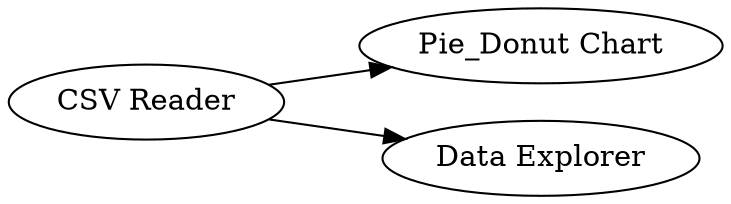 digraph {
	"3028864682250506743_17" [label="Pie_Donut Chart"]
	"3028864682250506743_15" [label="Data Explorer"]
	"3028864682250506743_3" [label="CSV Reader"]
	"3028864682250506743_3" -> "3028864682250506743_17"
	"3028864682250506743_3" -> "3028864682250506743_15"
	rankdir=LR
}
